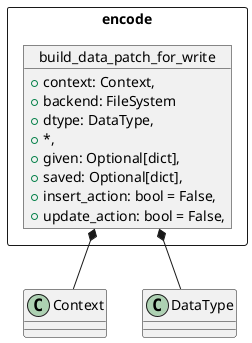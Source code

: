 @startuml
package encode <<Rectangle>> {

    object build_data_patch_for_write {
        +context: Context,
        +backend: FileSystem
        +dtype: DataType,
        + *,
        +given: Optional[dict],
        +saved: Optional[dict],
        +insert_action: bool = False,
        +update_action: bool = False,

    }
}

build_data_patch_for_write *-- Context
build_data_patch_for_write *-- DataType

@enduml
